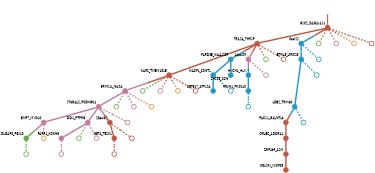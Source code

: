 strict digraph  {
graph[splines=false]; nodesep=0.7; rankdir=TB; ranksep=0.6; forcelabels=true; dpi=600; size=2.5;
0 [color="#be5742ff", fillcolor="#be5742ff", fixedsize=true, fontname=Lato, fontsize="12pt", height="0.25", label="", penwidth=3, shape=circle, style=filled, xlabel="GSC2_DAOA-AS1"];
14 [color="#be5742ff", fillcolor="#be5742ff", fixedsize=true, fontname=Lato, fontsize="12pt", height="0.25", label="", penwidth=3, shape=circle, style=filled, xlabel=TRA2A_THRSP];
22 [color="#2496c8ff", fillcolor="#2496c8ff", fixedsize=true, fontname=Lato, fontsize="12pt", height="0.25", label="", penwidth=3, shape=circle, style=filled, xlabel="0pol22"];
25 [color="#6aa84fff", fillcolor="#6aa84fff", fixedsize=true, fontname=Lato, fontsize="12pt", height="0.25", label="", penwidth=3, shape=circle, style=solid, xlabel=""];
31 [color="#c27ba0ff", fillcolor="#c27ba0ff", fixedsize=true, fontname=Lato, fontsize="12pt", height="0.25", label="", penwidth=3, shape=circle, style=solid, xlabel=""];
38 [color="#e69138ff", fillcolor="#e69138ff", fixedsize=true, fontname=Lato, fontsize="12pt", height="0.25", label="", penwidth=3, shape=circle, style=solid, xlabel=""];
42 [color="#be5742ff", fillcolor="#be5742ff", fixedsize=true, fontname=Lato, fontsize="12pt", height="0.25", label="", penwidth=3, shape=circle, style=solid, xlabel=""];
1 [color="#2496c8ff", fillcolor="#2496c8ff", fixedsize=true, fontname=Lato, fontsize="12pt", height="0.25", label="", penwidth=3, shape=circle, style=filled, xlabel=LDB2_TRIM60];
17 [color="#be5742ff", fillcolor="#be5742ff", fixedsize=true, fontname=Lato, fontsize="12pt", height="0.25", label="", penwidth=3, shape=circle, style=filled, xlabel=PACS1_GALNTL6];
48 [color="#2496c8ff", fillcolor="#2496c8ff", fixedsize=true, fontname=Lato, fontsize="12pt", height="0.25", label="", penwidth=3, shape=circle, style=solid, xlabel=""];
2 [color="#be5742ff", fillcolor="#be5742ff", fixedsize=true, fontname=Lato, fontsize="12pt", height="0.25", label="", penwidth=3, shape=circle, style=filled, xlabel=KARS_TMEM151B];
6 [color="#c27ba0ff", fillcolor="#c27ba0ff", fixedsize=true, fontname=Lato, fontsize="12pt", height="0.25", label="", penwidth=3, shape=circle, style=filled, xlabel=BRMS1L_NACA];
26 [color="#6aa84fff", fillcolor="#6aa84fff", fixedsize=true, fontname=Lato, fontsize="12pt", height="0.25", label="", penwidth=3, shape=circle, style=solid, xlabel=""];
32 [color="#c27ba0ff", fillcolor="#c27ba0ff", fixedsize=true, fontname=Lato, fontsize="12pt", height="0.25", label="", penwidth=3, shape=circle, style=solid, xlabel=""];
39 [color="#e69138ff", fillcolor="#e69138ff", fixedsize=true, fontname=Lato, fontsize="12pt", height="0.25", label="", penwidth=3, shape=circle, style=solid, xlabel=""];
43 [color="#be5742ff", fillcolor="#be5742ff", fixedsize=true, fontname=Lato, fontsize="12pt", height="0.25", label="", penwidth=3, shape=circle, style=solid, xlabel=""];
3 [color="#2496c8ff", fillcolor="#2496c8ff", fixedsize=true, fontname=Lato, fontsize="12pt", height="0.25", label="", penwidth=3, shape=circle, style=filled, xlabel=MACF1_CCNT1];
12 [color="#2496c8ff", fillcolor="#2496c8ff", fixedsize=true, fontname=Lato, fontsize="12pt", height="0.25", label="", penwidth=3, shape=circle, style=filled, xlabel=ZBTB17_ATP12A];
49 [color="#2496c8ff", fillcolor="#2496c8ff", fixedsize=true, fontname=Lato, fontsize="12pt", height="0.25", label="", penwidth=3, shape=circle, style=solid, xlabel=""];
4 [color="#2496c8ff", fillcolor="#2496c8ff", fixedsize=true, fontname=Lato, fontsize="12pt", height="0.25", label="", penwidth=3, shape=circle, style=filled, xlabel=BTNL8_LRRC25];
50 [color="#2496c8ff", fillcolor="#2496c8ff", fixedsize=true, fontname=Lato, fontsize="12pt", height="0.25", label="", penwidth=3, shape=circle, style=solid, xlabel=""];
5 [color="#2496c8ff", fillcolor="#2496c8ff", fixedsize=true, fontname=Lato, fontsize="12pt", height="0.25", label="", penwidth=3, shape=circle, style=filled, xlabel=HVCN1_HLX];
10 [color="#2496c8ff", fillcolor="#2496c8ff", fixedsize=true, fontname=Lato, fontsize="12pt", height="0.25", label="", penwidth=3, shape=circle, style=filled, xlabel=NRXN1_PKD1L3];
20 [color="#c27ba0ff", fillcolor="#c27ba0ff", fixedsize=true, fontname=Lato, fontsize="12pt", height="0.25", label="", penwidth=3, shape=circle, style=filled, xlabel=ST6GAL2_PCDHGC4];
27 [color="#6aa84fff", fillcolor="#6aa84fff", fixedsize=true, fontname=Lato, fontsize="12pt", height="0.25", label="", penwidth=3, shape=circle, style=solid, xlabel=""];
33 [color="#c27ba0ff", fillcolor="#c27ba0ff", fixedsize=true, fontname=Lato, fontsize="12pt", height="0.25", label="", penwidth=3, shape=circle, style=solid, xlabel=""];
40 [color="#e69138ff", fillcolor="#e69138ff", fixedsize=true, fontname=Lato, fontsize="12pt", height="0.25", label="", penwidth=3, shape=circle, style=solid, xlabel=""];
8 [color="#2496c8ff", fillcolor="#2496c8ff", fixedsize=true, fontname=Lato, fontsize="12pt", height="0.25", label="", penwidth=3, shape=circle, style=filled, xlabel=PARD3B_KIAA1239];
7 [color="#2496c8ff", fillcolor="#2496c8ff", fixedsize=true, fontname=Lato, fontsize="12pt", height="0.25", label="", penwidth=3, shape=circle, style=filled, xlabel=CHST8_SON];
51 [color="#2496c8ff", fillcolor="#2496c8ff", fixedsize=true, fontname=Lato, fontsize="12pt", height="0.25", label="", penwidth=3, shape=circle, style=solid, xlabel=""];
11 [color="#6aa84fff", fillcolor="#6aa84fff", fixedsize=true, fontname=Lato, fontsize="12pt", height="0.25", label="", penwidth=3, shape=circle, style=filled, xlabel=DLGAP3_PEX10];
28 [color="#6aa84fff", fillcolor="#6aa84fff", fixedsize=true, fontname=Lato, fontsize="12pt", height="0.25", label="", penwidth=3, shape=circle, style=solid, xlabel=""];
13 [color="#be5742ff", fillcolor="#be5742ff", fixedsize=true, fontname=Lato, fontsize="12pt", height="0.25", label="", penwidth=3, shape=circle, style=filled, xlabel=GET4_TESK1];
44 [color="#be5742ff", fillcolor="#be5742ff", fixedsize=true, fontname=Lato, fontsize="12pt", height="0.25", label="", penwidth=3, shape=circle, style=solid, xlabel=""];
23 [color="#c27ba0ff", fillcolor="#c27ba0ff", fixedsize=true, fontname=Lato, fontsize="12pt", height="0.25", label="", penwidth=3, shape=circle, style=filled, xlabel="14pol29"];
29 [color="#6aa84fff", fillcolor="#6aa84fff", fixedsize=true, fontname=Lato, fontsize="12pt", height="0.25", label="", penwidth=3, shape=circle, style=solid, xlabel=""];
45 [color="#be5742ff", fillcolor="#be5742ff", fixedsize=true, fontname=Lato, fontsize="12pt", height="0.25", label="", penwidth=3, shape=circle, style=solid, xlabel=""];
15 [color="#be5742ff", fillcolor="#be5742ff", fixedsize=true, fontname=Lato, fontsize="12pt", height="0.25", label="", penwidth=3, shape=circle, style=filled, xlabel=ZNF469_A2M];
9 [color="#be5742ff", fillcolor="#be5742ff", fixedsize=true, fontname=Lato, fontsize="12pt", height="0.25", label="", penwidth=3, shape=circle, style=filled, xlabel=CELSR1_WDR33];
16 [color="#c27ba0ff", fillcolor="#c27ba0ff", fixedsize=true, fontname=Lato, fontsize="12pt", height="0.25", label="", penwidth=3, shape=circle, style=filled, xlabel=BMP7_MYO10];
41 [color="#e69138ff", fillcolor="#e69138ff", fixedsize=true, fontname=Lato, fontsize="12pt", height="0.25", label="", penwidth=3, shape=circle, style=solid, xlabel=""];
18 [color="#be5742ff", fillcolor="#be5742ff", fixedsize=true, fontname=Lato, fontsize="12pt", height="0.25", label="", penwidth=3, shape=circle, style=filled, xlabel=OR4E2_ADORA1];
19 [color="#c27ba0ff", fillcolor="#c27ba0ff", fixedsize=true, fontname=Lato, fontsize="12pt", height="0.25", label="", penwidth=3, shape=circle, style=filled, xlabel=FARP1_KCNH8];
35 [color="#c27ba0ff", fillcolor="#c27ba0ff", fixedsize=true, fontname=Lato, fontsize="12pt", height="0.25", label="", penwidth=3, shape=circle, style=solid, xlabel=""];
21 [color="#c27ba0ff", fillcolor="#c27ba0ff", fixedsize=true, fontname=Lato, fontsize="12pt", height="0.25", label="", penwidth=3, shape=circle, style=filled, xlabel=DDI1_PTPRG];
24 [color="#be5742ff", fillcolor="#be5742ff", fixedsize=true, fontname=Lato, fontsize="12pt", height="0.25", label="", penwidth=3, shape=circle, style=filled, xlabel="20pol32"];
36 [color="#c27ba0ff", fillcolor="#c27ba0ff", fixedsize=true, fontname=Lato, fontsize="12pt", height="0.25", label="", penwidth=3, shape=circle, style=solid, xlabel=""];
30 [color="#6aa84fff", fillcolor="#6aa84fff", fixedsize=true, fontname=Lato, fontsize="12pt", height="0.25", label="", penwidth=3, shape=circle, style=solid, xlabel=""];
37 [color="#c27ba0ff", fillcolor="#c27ba0ff", fixedsize=true, fontname=Lato, fontsize="12pt", height="0.25", label="", penwidth=3, shape=circle, style=solid, xlabel=""];
47 [color="#2496c8ff", fillcolor="#2496c8ff", fixedsize=true, fontname=Lato, fontsize="12pt", height="0.25", label="", penwidth=3, shape=circle, style=solid, xlabel=""];
34 [color="#c27ba0ff", fillcolor="#c27ba0ff", fixedsize=true, fontname=Lato, fontsize="12pt", height="0.25", label="", penwidth=3, shape=circle, style=solid, xlabel=""];
46 [color="#be5742ff", fillcolor="#be5742ff", fixedsize=true, fontname=Lato, fontsize="12pt", height="0.25", label="", penwidth=3, shape=circle, style=solid, xlabel=""];
normal [label="", penwidth=3, style=invis, xlabel="GSC2_DAOA-AS1"];
0 -> 14  [arrowsize=0, color="#be5742ff;0.5:#be5742ff", minlen="1.0957447290420532", penwidth="5.5", style=solid];
0 -> 22  [arrowsize=0, color="#be5742ff;0.5:#2496c8ff", minlen="1.0265957117080688", penwidth="5.5", style=solid];
0 -> 25  [arrowsize=0, color="#be5742ff;0.5:#6aa84fff", minlen="1.0265957117080688", penwidth=5, style=dashed];
0 -> 31  [arrowsize=0, color="#be5742ff;0.5:#c27ba0ff", minlen="1.0265957117080688", penwidth=5, style=dashed];
0 -> 38  [arrowsize=0, color="#be5742ff;0.5:#e69138ff", minlen="1.0265957117080688", penwidth=5, style=dashed];
0 -> 42  [arrowsize=0, color="#be5742ff;0.5:#be5742ff", minlen="1.0265957117080688", penwidth=5, style=dashed];
14 -> 2  [arrowsize=0, color="#be5742ff;0.5:#be5742ff", minlen="2.0", penwidth="5.5", style=solid];
14 -> 8  [arrowsize=0, color="#be5742ff;0.5:#2496c8ff", minlen="1.2659574747085571", penwidth="5.5", style=solid];
14 -> 23  [arrowsize=0, color="#be5742ff;0.5:#c27ba0ff", minlen="1.0265957117080688", penwidth="5.5", style=solid];
14 -> 29  [arrowsize=0, color="#be5742ff;0.5:#6aa84fff", minlen="1.0265957117080688", penwidth=5, style=dashed];
14 -> 45  [arrowsize=0, color="#be5742ff;0.5:#be5742ff", minlen="1.0265957117080688", penwidth=5, style=dashed];
22 -> 4  [arrowsize=0, color="#2496c8ff;0.5:#2496c8ff", minlen="1.627659559249878", penwidth="5.5", style=solid];
22 -> 47  [arrowsize=0, color="#2496c8ff;0.5:#2496c8ff", minlen="1.0265957117080688", penwidth=5, style=dashed];
1 -> 17  [arrowsize=0, color="#2496c8ff;0.5:#be5742ff", minlen="1.0744681358337402", penwidth="5.5", style=solid];
1 -> 48  [arrowsize=0, color="#2496c8ff;0.5:#2496c8ff", minlen="1.0265957117080688", penwidth=5, style=dashed];
17 -> 18  [arrowsize=0, color="#be5742ff;0.5:#be5742ff", minlen="1.0744681358337402", penwidth="5.5", style=solid];
2 -> 6  [arrowsize=0, color="#be5742ff;0.5:#c27ba0ff", minlen="1.6170213222503662", penwidth="5.5", style=solid];
2 -> 26  [arrowsize=0, color="#be5742ff;0.5:#6aa84fff", minlen="1.0265957117080688", penwidth=5, style=dashed];
2 -> 32  [arrowsize=0, color="#be5742ff;0.5:#c27ba0ff", minlen="1.0265957117080688", penwidth=5, style=dashed];
2 -> 39  [arrowsize=0, color="#be5742ff;0.5:#e69138ff", minlen="1.0265957117080688", penwidth=5, style=dashed];
2 -> 43  [arrowsize=0, color="#be5742ff;0.5:#be5742ff", minlen="1.0265957117080688", penwidth=5, style=dashed];
6 -> 20  [arrowsize=0, color="#c27ba0ff;0.5:#c27ba0ff", minlen="1.063829779624939", penwidth="5.5", style=solid];
6 -> 27  [arrowsize=0, color="#c27ba0ff;0.5:#6aa84fff", minlen="1.0265957117080688", penwidth=5, style=dashed];
6 -> 33  [arrowsize=0, color="#c27ba0ff;0.5:#c27ba0ff", minlen="1.0265957117080688", penwidth=5, style=dashed];
6 -> 40  [arrowsize=0, color="#c27ba0ff;0.5:#e69138ff", minlen="1.0265957117080688", penwidth=5, style=dashed];
3 -> 12  [arrowsize=0, color="#2496c8ff;0.5:#2496c8ff", minlen="1.0957447290420532", penwidth="5.5", style=solid];
3 -> 49  [arrowsize=0, color="#2496c8ff;0.5:#2496c8ff", minlen="1.0265957117080688", penwidth=5, style=dashed];
4 -> 1  [arrowsize=0, color="#2496c8ff;0.5:#2496c8ff", minlen="3.0", penwidth="5.5", style=solid];
4 -> 50  [arrowsize=0, color="#2496c8ff;0.5:#2496c8ff", minlen="1.0265957117080688", penwidth=5, style=dashed];
5 -> 10  [arrowsize=0, color="#2496c8ff;0.5:#2496c8ff", minlen="1.1808511018753052", penwidth="5.5", style=solid];
10 -> 51  [arrowsize=0, color="#2496c8ff;0.5:#2496c8ff", minlen="1.0265957117080688", penwidth=5, style=dashed];
20 -> 16  [arrowsize=0, color="#c27ba0ff;0.5:#c27ba0ff", minlen="1.085106372833252", penwidth="5.5", style=solid];
20 -> 21  [arrowsize=0, color="#c27ba0ff;0.5:#c27ba0ff", minlen="1.0531915426254272", penwidth="5.5", style=solid];
20 -> 24  [arrowsize=0, color="#c27ba0ff;0.5:#be5742ff", minlen="1.0265957117080688", penwidth="5.5", style=solid];
20 -> 36  [arrowsize=0, color="#c27ba0ff;0.5:#c27ba0ff", minlen="1.0265957117080688", penwidth=5, style=dashed];
8 -> 3  [arrowsize=0, color="#2496c8ff;0.5:#2496c8ff", minlen="1.7765958309173584", penwidth="5.5", style=solid];
8 -> 7  [arrowsize=0, color="#2496c8ff;0.5:#2496c8ff", minlen="1.3404254913330078", penwidth="5.5", style=solid];
11 -> 28  [arrowsize=0, color="#6aa84fff;0.5:#6aa84fff", minlen="1.0265957117080688", penwidth=5, style=dashed];
13 -> 44  [arrowsize=0, color="#be5742ff;0.5:#be5742ff", minlen="1.0265957117080688", penwidth=5, style=dashed];
23 -> 5  [arrowsize=0, color="#c27ba0ff;0.5:#2496c8ff", minlen="1.6170213222503662", penwidth="5.5", style=solid];
23 -> 34  [arrowsize=0, color="#c27ba0ff;0.5:#c27ba0ff", minlen="1.0265957117080688", penwidth=5, style=dashed];
15 -> 9  [arrowsize=0, color="#be5742ff;0.5:#be5742ff", minlen="1.2234042882919312", penwidth="5.5", style=solid];
16 -> 11  [arrowsize=0, color="#c27ba0ff;0.5:#6aa84fff", minlen="1.1170213222503662", penwidth="5.5", style=solid];
16 -> 41  [arrowsize=0, color="#c27ba0ff;0.5:#e69138ff", minlen="1.0265957117080688", penwidth=5, style=dashed];
18 -> 15  [arrowsize=0, color="#be5742ff;0.5:#be5742ff", minlen="1.085106372833252", penwidth="5.5", style=solid];
19 -> 35  [arrowsize=0, color="#c27ba0ff;0.5:#c27ba0ff", minlen="1.0265957117080688", penwidth=5, style=dashed];
21 -> 19  [arrowsize=0, color="#c27ba0ff;0.5:#c27ba0ff", minlen="1.0744681358337402", penwidth="5.5", style=solid];
21 -> 30  [arrowsize=0, color="#c27ba0ff;0.5:#6aa84fff", minlen="1.0265957117080688", penwidth=5, style=dashed];
21 -> 37  [arrowsize=0, color="#c27ba0ff;0.5:#c27ba0ff", minlen="1.0265957117080688", penwidth=5, style=dashed];
24 -> 13  [arrowsize=0, color="#be5742ff;0.5:#be5742ff", minlen="1.0957447290420532", penwidth="5.5", style=solid];
24 -> 46  [arrowsize=0, color="#be5742ff;0.5:#be5742ff", minlen="1.0265957117080688", penwidth=5, style=dashed];
normal -> 0  [arrowsize=0, color="#be5742ff", label="", penwidth=4, style=solid];
}

